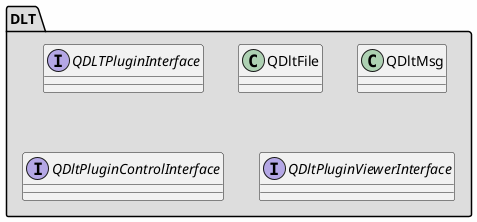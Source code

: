 
@startuml

skinparam backgroundColor #FEFEFE
skinparam wrapWidth 600
package "DLT" #DDDDDD
{

interface "QDLTPluginInterface"
{
}

class "QDltFile"
{
}

class "QDltMsg"
{
}

interface "QDltPluginControlInterface"
{
}

interface "QDltPluginViewerInterface"
{
}

}

@enduml